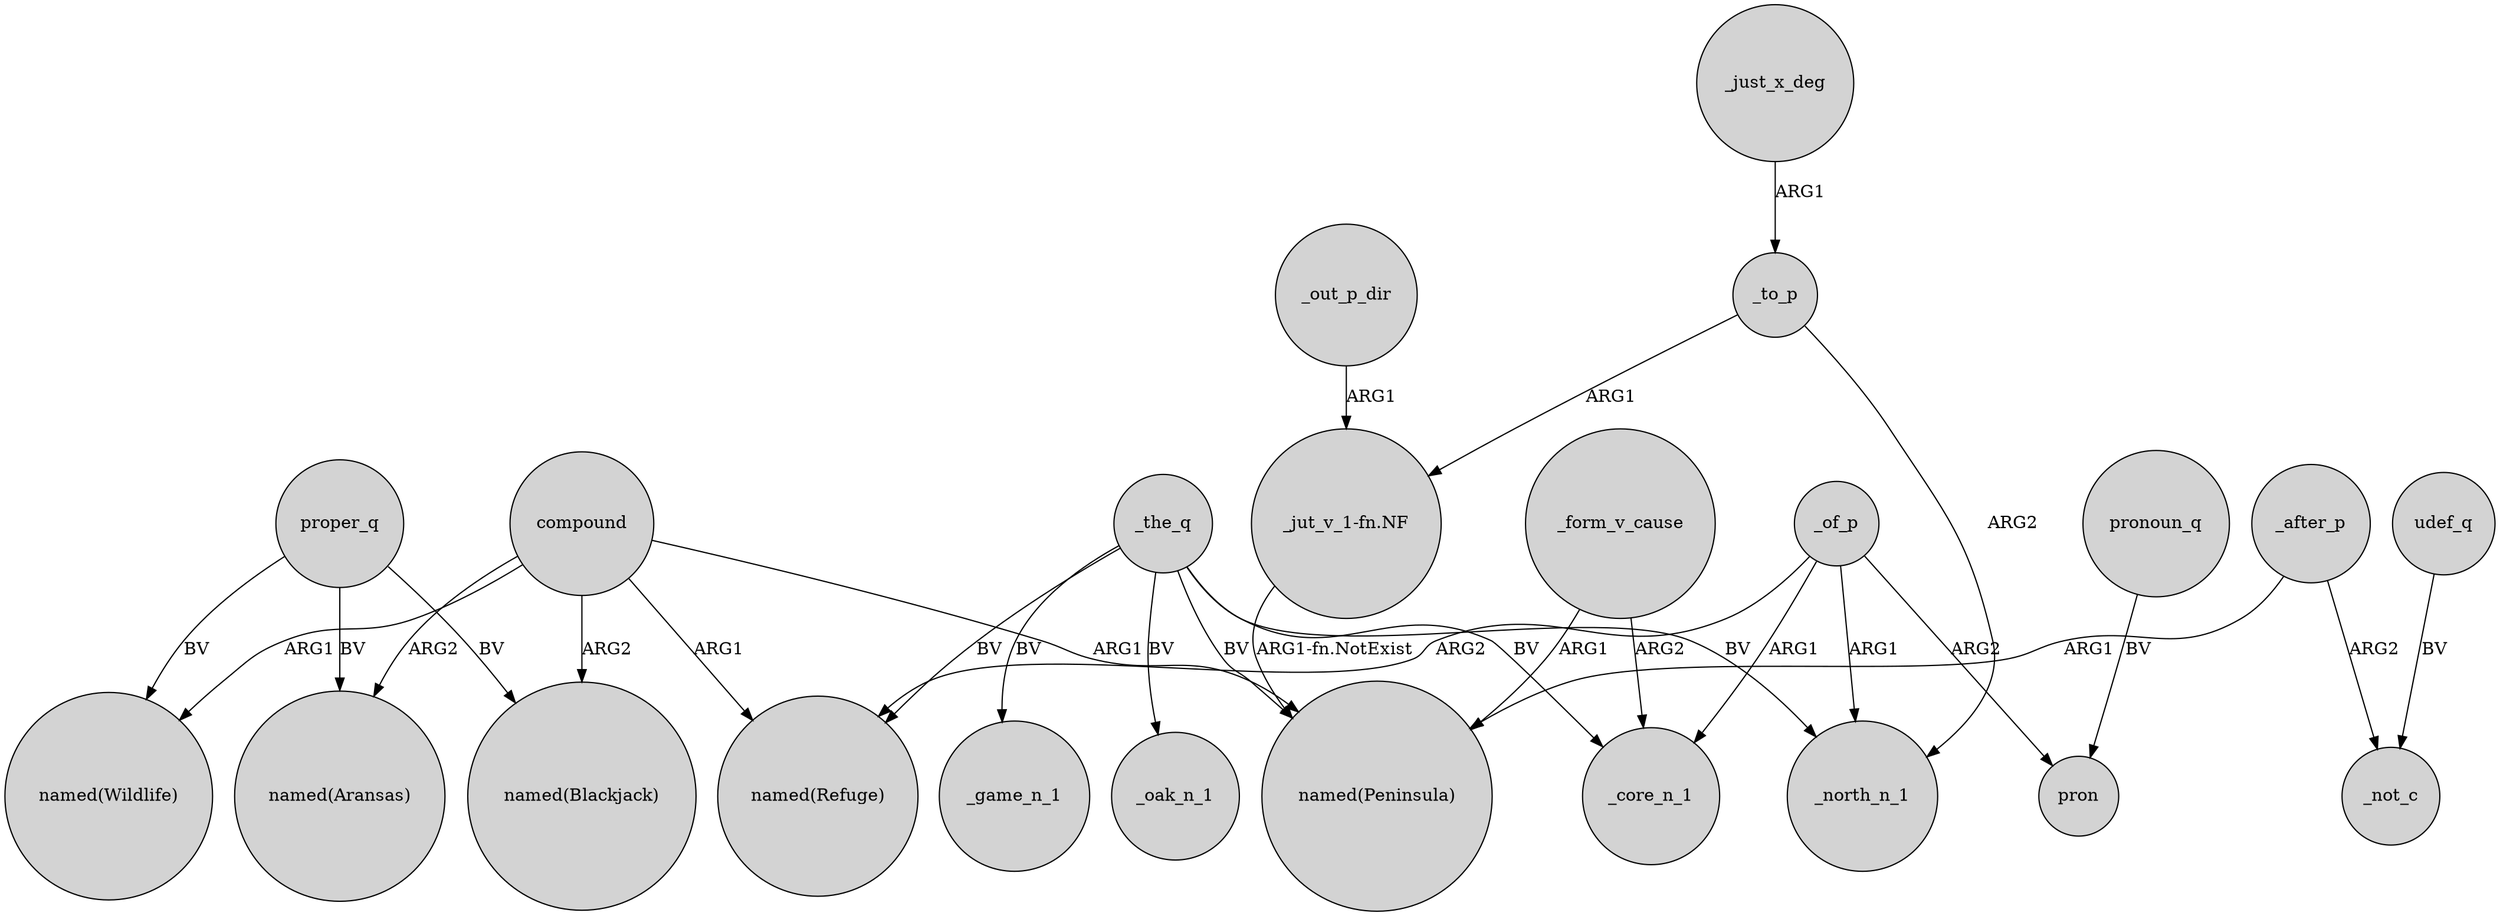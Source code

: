 digraph {
	node [shape=circle style=filled]
	_of_p -> "named(Refuge)" [label=ARG2]
	compound -> "named(Wildlife)" [label=ARG1]
	_out_p_dir -> "_jut_v_1-fn.NF" [label=ARG1]
	_the_q -> "named(Peninsula)" [label=BV]
	_of_p -> _north_n_1 [label=ARG1]
	"_jut_v_1-fn.NF" -> "named(Peninsula)" [label="ARG1-fn.NotExist"]
	proper_q -> "named(Blackjack)" [label=BV]
	proper_q -> "named(Aransas)" [label=BV]
	compound -> "named(Refuge)" [label=ARG1]
	pronoun_q -> pron [label=BV]
	compound -> "named(Blackjack)" [label=ARG2]
	proper_q -> "named(Wildlife)" [label=BV]
	_the_q -> _core_n_1 [label=BV]
	compound -> "named(Aransas)" [label=ARG2]
	_of_p -> _core_n_1 [label=ARG1]
	_of_p -> pron [label=ARG2]
	_after_p -> "named(Peninsula)" [label=ARG1]
	_to_p -> _north_n_1 [label=ARG2]
	_the_q -> _north_n_1 [label=BV]
	_the_q -> _game_n_1 [label=BV]
	_form_v_cause -> "named(Peninsula)" [label=ARG1]
	_after_p -> _not_c [label=ARG2]
	udef_q -> _not_c [label=BV]
	_to_p -> "_jut_v_1-fn.NF" [label=ARG1]
	_form_v_cause -> _core_n_1 [label=ARG2]
	compound -> "named(Peninsula)" [label=ARG1]
	_the_q -> "named(Refuge)" [label=BV]
	_just_x_deg -> _to_p [label=ARG1]
	_the_q -> _oak_n_1 [label=BV]
}
